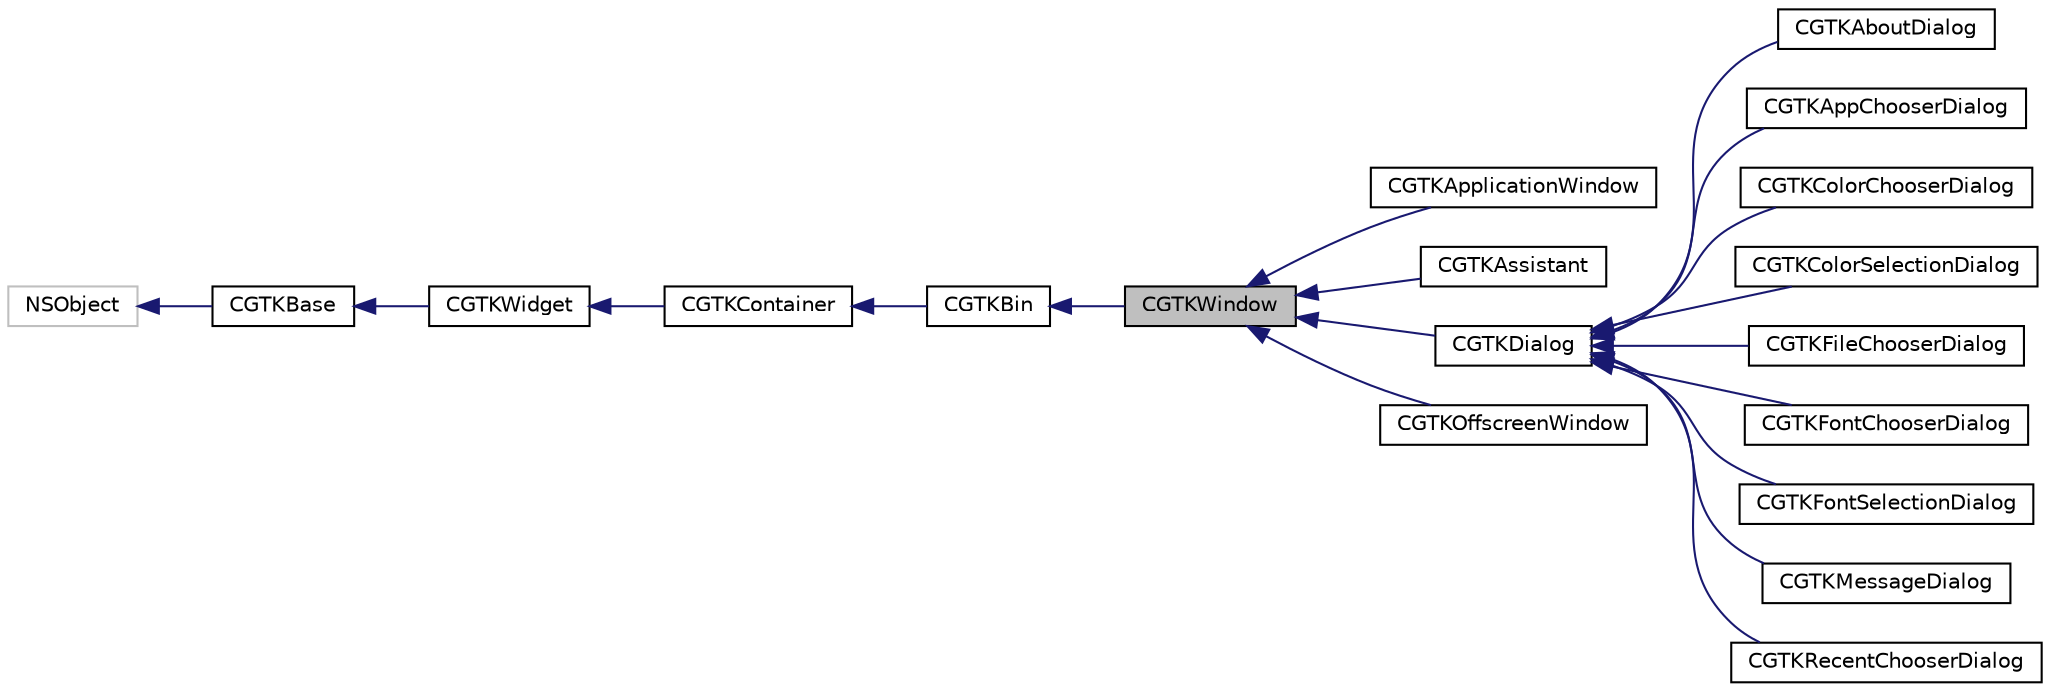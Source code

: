 digraph "CGTKWindow"
{
  edge [fontname="Helvetica",fontsize="10",labelfontname="Helvetica",labelfontsize="10"];
  node [fontname="Helvetica",fontsize="10",shape=record];
  rankdir="LR";
  Node0 [label="CGTKWindow",height=0.2,width=0.4,color="black", fillcolor="grey75", style="filled", fontcolor="black"];
  Node1 -> Node0 [dir="back",color="midnightblue",fontsize="10",style="solid",fontname="Helvetica"];
  Node1 [label="CGTKBin",height=0.2,width=0.4,color="black", fillcolor="white", style="filled",URL="$interface_c_g_t_k_bin.html"];
  Node2 -> Node1 [dir="back",color="midnightblue",fontsize="10",style="solid",fontname="Helvetica"];
  Node2 [label="CGTKContainer",height=0.2,width=0.4,color="black", fillcolor="white", style="filled",URL="$interface_c_g_t_k_container.html"];
  Node3 -> Node2 [dir="back",color="midnightblue",fontsize="10",style="solid",fontname="Helvetica"];
  Node3 [label="CGTKWidget",height=0.2,width=0.4,color="black", fillcolor="white", style="filled",URL="$interface_c_g_t_k_widget.html"];
  Node4 -> Node3 [dir="back",color="midnightblue",fontsize="10",style="solid",fontname="Helvetica"];
  Node4 [label="CGTKBase",height=0.2,width=0.4,color="black", fillcolor="white", style="filled",URL="$interface_c_g_t_k_base.html"];
  Node5 -> Node4 [dir="back",color="midnightblue",fontsize="10",style="solid",fontname="Helvetica"];
  Node5 [label="NSObject",height=0.2,width=0.4,color="grey75", fillcolor="white", style="filled"];
  Node0 -> Node6 [dir="back",color="midnightblue",fontsize="10",style="solid",fontname="Helvetica"];
  Node6 [label="CGTKApplicationWindow",height=0.2,width=0.4,color="black", fillcolor="white", style="filled",URL="$interface_c_g_t_k_application_window.html"];
  Node0 -> Node7 [dir="back",color="midnightblue",fontsize="10",style="solid",fontname="Helvetica"];
  Node7 [label="CGTKAssistant",height=0.2,width=0.4,color="black", fillcolor="white", style="filled",URL="$interface_c_g_t_k_assistant.html"];
  Node0 -> Node8 [dir="back",color="midnightblue",fontsize="10",style="solid",fontname="Helvetica"];
  Node8 [label="CGTKDialog",height=0.2,width=0.4,color="black", fillcolor="white", style="filled",URL="$interface_c_g_t_k_dialog.html"];
  Node8 -> Node9 [dir="back",color="midnightblue",fontsize="10",style="solid",fontname="Helvetica"];
  Node9 [label="CGTKAboutDialog",height=0.2,width=0.4,color="black", fillcolor="white", style="filled",URL="$interface_c_g_t_k_about_dialog.html"];
  Node8 -> Node10 [dir="back",color="midnightblue",fontsize="10",style="solid",fontname="Helvetica"];
  Node10 [label="CGTKAppChooserDialog",height=0.2,width=0.4,color="black", fillcolor="white", style="filled",URL="$interface_c_g_t_k_app_chooser_dialog.html"];
  Node8 -> Node11 [dir="back",color="midnightblue",fontsize="10",style="solid",fontname="Helvetica"];
  Node11 [label="CGTKColorChooserDialog",height=0.2,width=0.4,color="black", fillcolor="white", style="filled",URL="$interface_c_g_t_k_color_chooser_dialog.html"];
  Node8 -> Node12 [dir="back",color="midnightblue",fontsize="10",style="solid",fontname="Helvetica"];
  Node12 [label="CGTKColorSelectionDialog",height=0.2,width=0.4,color="black", fillcolor="white", style="filled",URL="$interface_c_g_t_k_color_selection_dialog.html"];
  Node8 -> Node13 [dir="back",color="midnightblue",fontsize="10",style="solid",fontname="Helvetica"];
  Node13 [label="CGTKFileChooserDialog",height=0.2,width=0.4,color="black", fillcolor="white", style="filled",URL="$interface_c_g_t_k_file_chooser_dialog.html"];
  Node8 -> Node14 [dir="back",color="midnightblue",fontsize="10",style="solid",fontname="Helvetica"];
  Node14 [label="CGTKFontChooserDialog",height=0.2,width=0.4,color="black", fillcolor="white", style="filled",URL="$interface_c_g_t_k_font_chooser_dialog.html"];
  Node8 -> Node15 [dir="back",color="midnightblue",fontsize="10",style="solid",fontname="Helvetica"];
  Node15 [label="CGTKFontSelectionDialog",height=0.2,width=0.4,color="black", fillcolor="white", style="filled",URL="$interface_c_g_t_k_font_selection_dialog.html"];
  Node8 -> Node16 [dir="back",color="midnightblue",fontsize="10",style="solid",fontname="Helvetica"];
  Node16 [label="CGTKMessageDialog",height=0.2,width=0.4,color="black", fillcolor="white", style="filled",URL="$interface_c_g_t_k_message_dialog.html"];
  Node8 -> Node17 [dir="back",color="midnightblue",fontsize="10",style="solid",fontname="Helvetica"];
  Node17 [label="CGTKRecentChooserDialog",height=0.2,width=0.4,color="black", fillcolor="white", style="filled",URL="$interface_c_g_t_k_recent_chooser_dialog.html"];
  Node0 -> Node18 [dir="back",color="midnightblue",fontsize="10",style="solid",fontname="Helvetica"];
  Node18 [label="CGTKOffscreenWindow",height=0.2,width=0.4,color="black", fillcolor="white", style="filled",URL="$interface_c_g_t_k_offscreen_window.html"];
}
